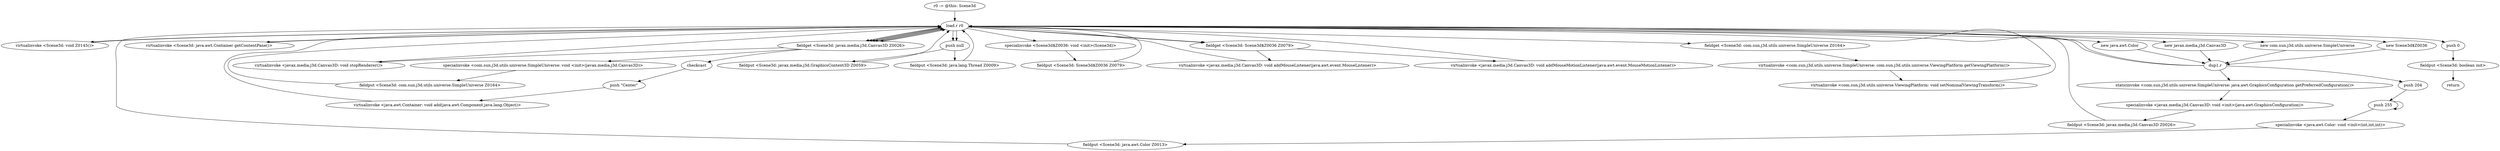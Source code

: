digraph "" {
    "r0 := @this: Scene3d"
    "load.r r0"
    "r0 := @this: Scene3d"->"load.r r0";
    "virtualinvoke <Scene3d: void Z0145()>"
    "load.r r0"->"virtualinvoke <Scene3d: void Z0145()>";
    "virtualinvoke <Scene3d: void Z0145()>"->"load.r r0";
    "new java.awt.Color"
    "load.r r0"->"new java.awt.Color";
    "dup1.r"
    "new java.awt.Color"->"dup1.r";
    "push 204"
    "dup1.r"->"push 204";
    "push 255"
    "push 204"->"push 255";
    "push 255"->"push 255";
    "specialinvoke <java.awt.Color: void <init>(int,int,int)>"
    "push 255"->"specialinvoke <java.awt.Color: void <init>(int,int,int)>";
    "fieldput <Scene3d: java.awt.Color Z0013>"
    "specialinvoke <java.awt.Color: void <init>(int,int,int)>"->"fieldput <Scene3d: java.awt.Color Z0013>";
    "fieldput <Scene3d: java.awt.Color Z0013>"->"load.r r0";
    "virtualinvoke <Scene3d: java.awt.Container getContentPane()>"
    "load.r r0"->"virtualinvoke <Scene3d: java.awt.Container getContentPane()>";
    "virtualinvoke <Scene3d: java.awt.Container getContentPane()>"->"load.r r0";
    "new javax.media.j3d.Canvas3D"
    "load.r r0"->"new javax.media.j3d.Canvas3D";
    "new javax.media.j3d.Canvas3D"->"dup1.r";
    "staticinvoke <com.sun.j3d.utils.universe.SimpleUniverse: java.awt.GraphicsConfiguration getPreferredConfiguration()>"
    "dup1.r"->"staticinvoke <com.sun.j3d.utils.universe.SimpleUniverse: java.awt.GraphicsConfiguration getPreferredConfiguration()>";
    "specialinvoke <javax.media.j3d.Canvas3D: void <init>(java.awt.GraphicsConfiguration)>"
    "staticinvoke <com.sun.j3d.utils.universe.SimpleUniverse: java.awt.GraphicsConfiguration getPreferredConfiguration()>"->"specialinvoke <javax.media.j3d.Canvas3D: void <init>(java.awt.GraphicsConfiguration)>";
    "fieldput <Scene3d: javax.media.j3d.Canvas3D Z0026>"
    "specialinvoke <javax.media.j3d.Canvas3D: void <init>(java.awt.GraphicsConfiguration)>"->"fieldput <Scene3d: javax.media.j3d.Canvas3D Z0026>";
    "fieldput <Scene3d: javax.media.j3d.Canvas3D Z0026>"->"load.r r0";
    "fieldget <Scene3d: javax.media.j3d.Canvas3D Z0026>"
    "load.r r0"->"fieldget <Scene3d: javax.media.j3d.Canvas3D Z0026>";
    "virtualinvoke <javax.media.j3d.Canvas3D: void stopRenderer()>"
    "fieldget <Scene3d: javax.media.j3d.Canvas3D Z0026>"->"virtualinvoke <javax.media.j3d.Canvas3D: void stopRenderer()>";
    "virtualinvoke <javax.media.j3d.Canvas3D: void stopRenderer()>"->"load.r r0";
    "load.r r0"->"fieldget <Scene3d: javax.media.j3d.Canvas3D Z0026>";
    "checkcast"
    "fieldget <Scene3d: javax.media.j3d.Canvas3D Z0026>"->"checkcast";
    "push \"Center\""
    "checkcast"->"push \"Center\"";
    "virtualinvoke <java.awt.Container: void add(java.awt.Component,java.lang.Object)>"
    "push \"Center\""->"virtualinvoke <java.awt.Container: void add(java.awt.Component,java.lang.Object)>";
    "virtualinvoke <java.awt.Container: void add(java.awt.Component,java.lang.Object)>"->"load.r r0";
    "new com.sun.j3d.utils.universe.SimpleUniverse"
    "load.r r0"->"new com.sun.j3d.utils.universe.SimpleUniverse";
    "new com.sun.j3d.utils.universe.SimpleUniverse"->"dup1.r";
    "dup1.r"->"load.r r0";
    "load.r r0"->"fieldget <Scene3d: javax.media.j3d.Canvas3D Z0026>";
    "specialinvoke <com.sun.j3d.utils.universe.SimpleUniverse: void <init>(javax.media.j3d.Canvas3D)>"
    "fieldget <Scene3d: javax.media.j3d.Canvas3D Z0026>"->"specialinvoke <com.sun.j3d.utils.universe.SimpleUniverse: void <init>(javax.media.j3d.Canvas3D)>";
    "fieldput <Scene3d: com.sun.j3d.utils.universe.SimpleUniverse Z0164>"
    "specialinvoke <com.sun.j3d.utils.universe.SimpleUniverse: void <init>(javax.media.j3d.Canvas3D)>"->"fieldput <Scene3d: com.sun.j3d.utils.universe.SimpleUniverse Z0164>";
    "fieldput <Scene3d: com.sun.j3d.utils.universe.SimpleUniverse Z0164>"->"load.r r0";
    "fieldget <Scene3d: com.sun.j3d.utils.universe.SimpleUniverse Z0164>"
    "load.r r0"->"fieldget <Scene3d: com.sun.j3d.utils.universe.SimpleUniverse Z0164>";
    "virtualinvoke <com.sun.j3d.utils.universe.SimpleUniverse: com.sun.j3d.utils.universe.ViewingPlatform getViewingPlatform()>"
    "fieldget <Scene3d: com.sun.j3d.utils.universe.SimpleUniverse Z0164>"->"virtualinvoke <com.sun.j3d.utils.universe.SimpleUniverse: com.sun.j3d.utils.universe.ViewingPlatform getViewingPlatform()>";
    "virtualinvoke <com.sun.j3d.utils.universe.ViewingPlatform: void setNominalViewingTransform()>"
    "virtualinvoke <com.sun.j3d.utils.universe.SimpleUniverse: com.sun.j3d.utils.universe.ViewingPlatform getViewingPlatform()>"->"virtualinvoke <com.sun.j3d.utils.universe.ViewingPlatform: void setNominalViewingTransform()>";
    "virtualinvoke <com.sun.j3d.utils.universe.ViewingPlatform: void setNominalViewingTransform()>"->"load.r r0";
    "push null"
    "load.r r0"->"push null";
    "fieldput <Scene3d: javax.media.j3d.GraphicsContext3D Z0059>"
    "push null"->"fieldput <Scene3d: javax.media.j3d.GraphicsContext3D Z0059>";
    "fieldput <Scene3d: javax.media.j3d.GraphicsContext3D Z0059>"->"load.r r0";
    "new Scene3d$Z0036"
    "load.r r0"->"new Scene3d$Z0036";
    "new Scene3d$Z0036"->"dup1.r";
    "dup1.r"->"load.r r0";
    "specialinvoke <Scene3d$Z0036: void <init>(Scene3d)>"
    "load.r r0"->"specialinvoke <Scene3d$Z0036: void <init>(Scene3d)>";
    "fieldput <Scene3d: Scene3d$Z0036 Z0079>"
    "specialinvoke <Scene3d$Z0036: void <init>(Scene3d)>"->"fieldput <Scene3d: Scene3d$Z0036 Z0079>";
    "fieldput <Scene3d: Scene3d$Z0036 Z0079>"->"load.r r0";
    "load.r r0"->"fieldget <Scene3d: javax.media.j3d.Canvas3D Z0026>";
    "fieldget <Scene3d: javax.media.j3d.Canvas3D Z0026>"->"load.r r0";
    "fieldget <Scene3d: Scene3d$Z0036 Z0079>"
    "load.r r0"->"fieldget <Scene3d: Scene3d$Z0036 Z0079>";
    "virtualinvoke <javax.media.j3d.Canvas3D: void addMouseListener(java.awt.event.MouseListener)>"
    "fieldget <Scene3d: Scene3d$Z0036 Z0079>"->"virtualinvoke <javax.media.j3d.Canvas3D: void addMouseListener(java.awt.event.MouseListener)>";
    "virtualinvoke <javax.media.j3d.Canvas3D: void addMouseListener(java.awt.event.MouseListener)>"->"load.r r0";
    "load.r r0"->"fieldget <Scene3d: javax.media.j3d.Canvas3D Z0026>";
    "fieldget <Scene3d: javax.media.j3d.Canvas3D Z0026>"->"load.r r0";
    "load.r r0"->"fieldget <Scene3d: Scene3d$Z0036 Z0079>";
    "virtualinvoke <javax.media.j3d.Canvas3D: void addMouseMotionListener(java.awt.event.MouseMotionListener)>"
    "fieldget <Scene3d: Scene3d$Z0036 Z0079>"->"virtualinvoke <javax.media.j3d.Canvas3D: void addMouseMotionListener(java.awt.event.MouseMotionListener)>";
    "virtualinvoke <javax.media.j3d.Canvas3D: void addMouseMotionListener(java.awt.event.MouseMotionListener)>"->"load.r r0";
    "load.r r0"->"push null";
    "fieldput <Scene3d: java.lang.Thread Z0009>"
    "push null"->"fieldput <Scene3d: java.lang.Thread Z0009>";
    "fieldput <Scene3d: java.lang.Thread Z0009>"->"load.r r0";
    "push 0"
    "load.r r0"->"push 0";
    "fieldput <Scene3d: boolean init>"
    "push 0"->"fieldput <Scene3d: boolean init>";
    "return"
    "fieldput <Scene3d: boolean init>"->"return";
}
